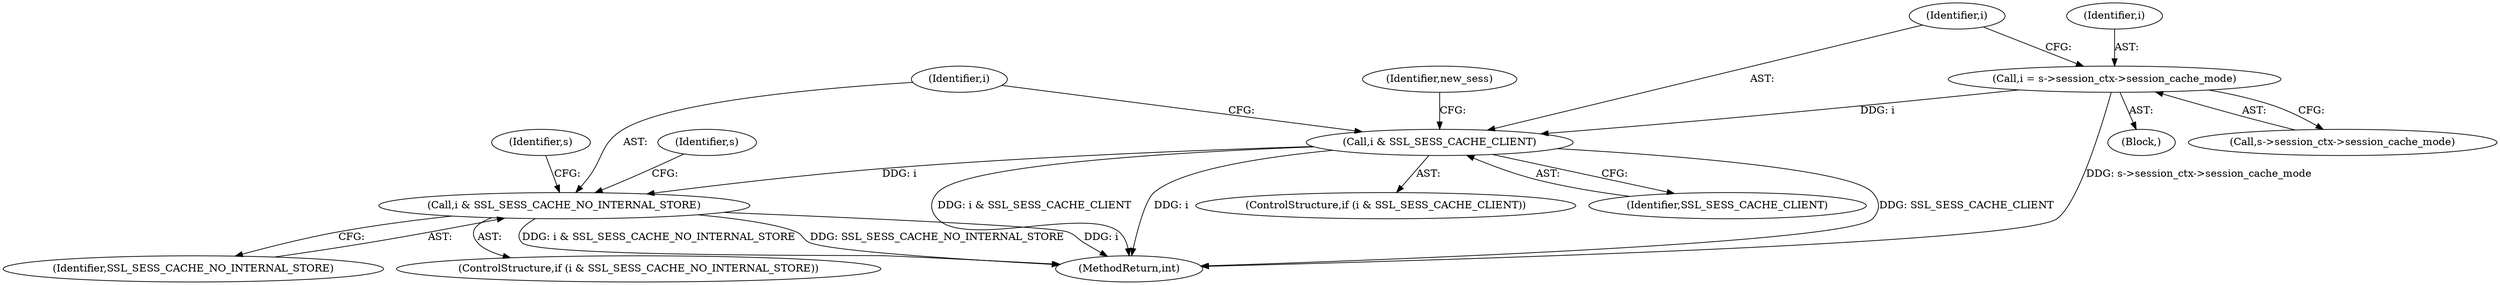 digraph "0_openssl_98ece4eebfb6cd45cc8d550c6ac0022965071afc@pointer" {
"1000167" [label="(Call,i = s->session_ctx->session_cache_mode)"];
"1000176" [label="(Call,i & SSL_SESS_CACHE_CLIENT)"];
"1000181" [label="(Call,i & SSL_SESS_CACHE_NO_INTERNAL_STORE)"];
"1000178" [label="(Identifier,SSL_SESS_CACHE_CLIENT)"];
"1000165" [label="(Block,)"];
"1000177" [label="(Identifier,i)"];
"1000169" [label="(Call,s->session_ctx->session_cache_mode)"];
"1000189" [label="(Identifier,s)"];
"1000182" [label="(Identifier,i)"];
"1000176" [label="(Call,i & SSL_SESS_CACHE_CLIENT)"];
"1000212" [label="(Identifier,new_sess)"];
"1000183" [label="(Identifier,SSL_SESS_CACHE_NO_INTERNAL_STORE)"];
"1000168" [label="(Identifier,i)"];
"1000204" [label="(Identifier,s)"];
"1000180" [label="(ControlStructure,if (i & SSL_SESS_CACHE_NO_INTERNAL_STORE))"];
"1000181" [label="(Call,i & SSL_SESS_CACHE_NO_INTERNAL_STORE)"];
"1000343" [label="(MethodReturn,int)"];
"1000167" [label="(Call,i = s->session_ctx->session_cache_mode)"];
"1000175" [label="(ControlStructure,if (i & SSL_SESS_CACHE_CLIENT))"];
"1000167" -> "1000165"  [label="AST: "];
"1000167" -> "1000169"  [label="CFG: "];
"1000168" -> "1000167"  [label="AST: "];
"1000169" -> "1000167"  [label="AST: "];
"1000177" -> "1000167"  [label="CFG: "];
"1000167" -> "1000343"  [label="DDG: s->session_ctx->session_cache_mode"];
"1000167" -> "1000176"  [label="DDG: i"];
"1000176" -> "1000175"  [label="AST: "];
"1000176" -> "1000178"  [label="CFG: "];
"1000177" -> "1000176"  [label="AST: "];
"1000178" -> "1000176"  [label="AST: "];
"1000182" -> "1000176"  [label="CFG: "];
"1000212" -> "1000176"  [label="CFG: "];
"1000176" -> "1000343"  [label="DDG: SSL_SESS_CACHE_CLIENT"];
"1000176" -> "1000343"  [label="DDG: i & SSL_SESS_CACHE_CLIENT"];
"1000176" -> "1000343"  [label="DDG: i"];
"1000176" -> "1000181"  [label="DDG: i"];
"1000181" -> "1000180"  [label="AST: "];
"1000181" -> "1000183"  [label="CFG: "];
"1000182" -> "1000181"  [label="AST: "];
"1000183" -> "1000181"  [label="AST: "];
"1000189" -> "1000181"  [label="CFG: "];
"1000204" -> "1000181"  [label="CFG: "];
"1000181" -> "1000343"  [label="DDG: i"];
"1000181" -> "1000343"  [label="DDG: i & SSL_SESS_CACHE_NO_INTERNAL_STORE"];
"1000181" -> "1000343"  [label="DDG: SSL_SESS_CACHE_NO_INTERNAL_STORE"];
}
